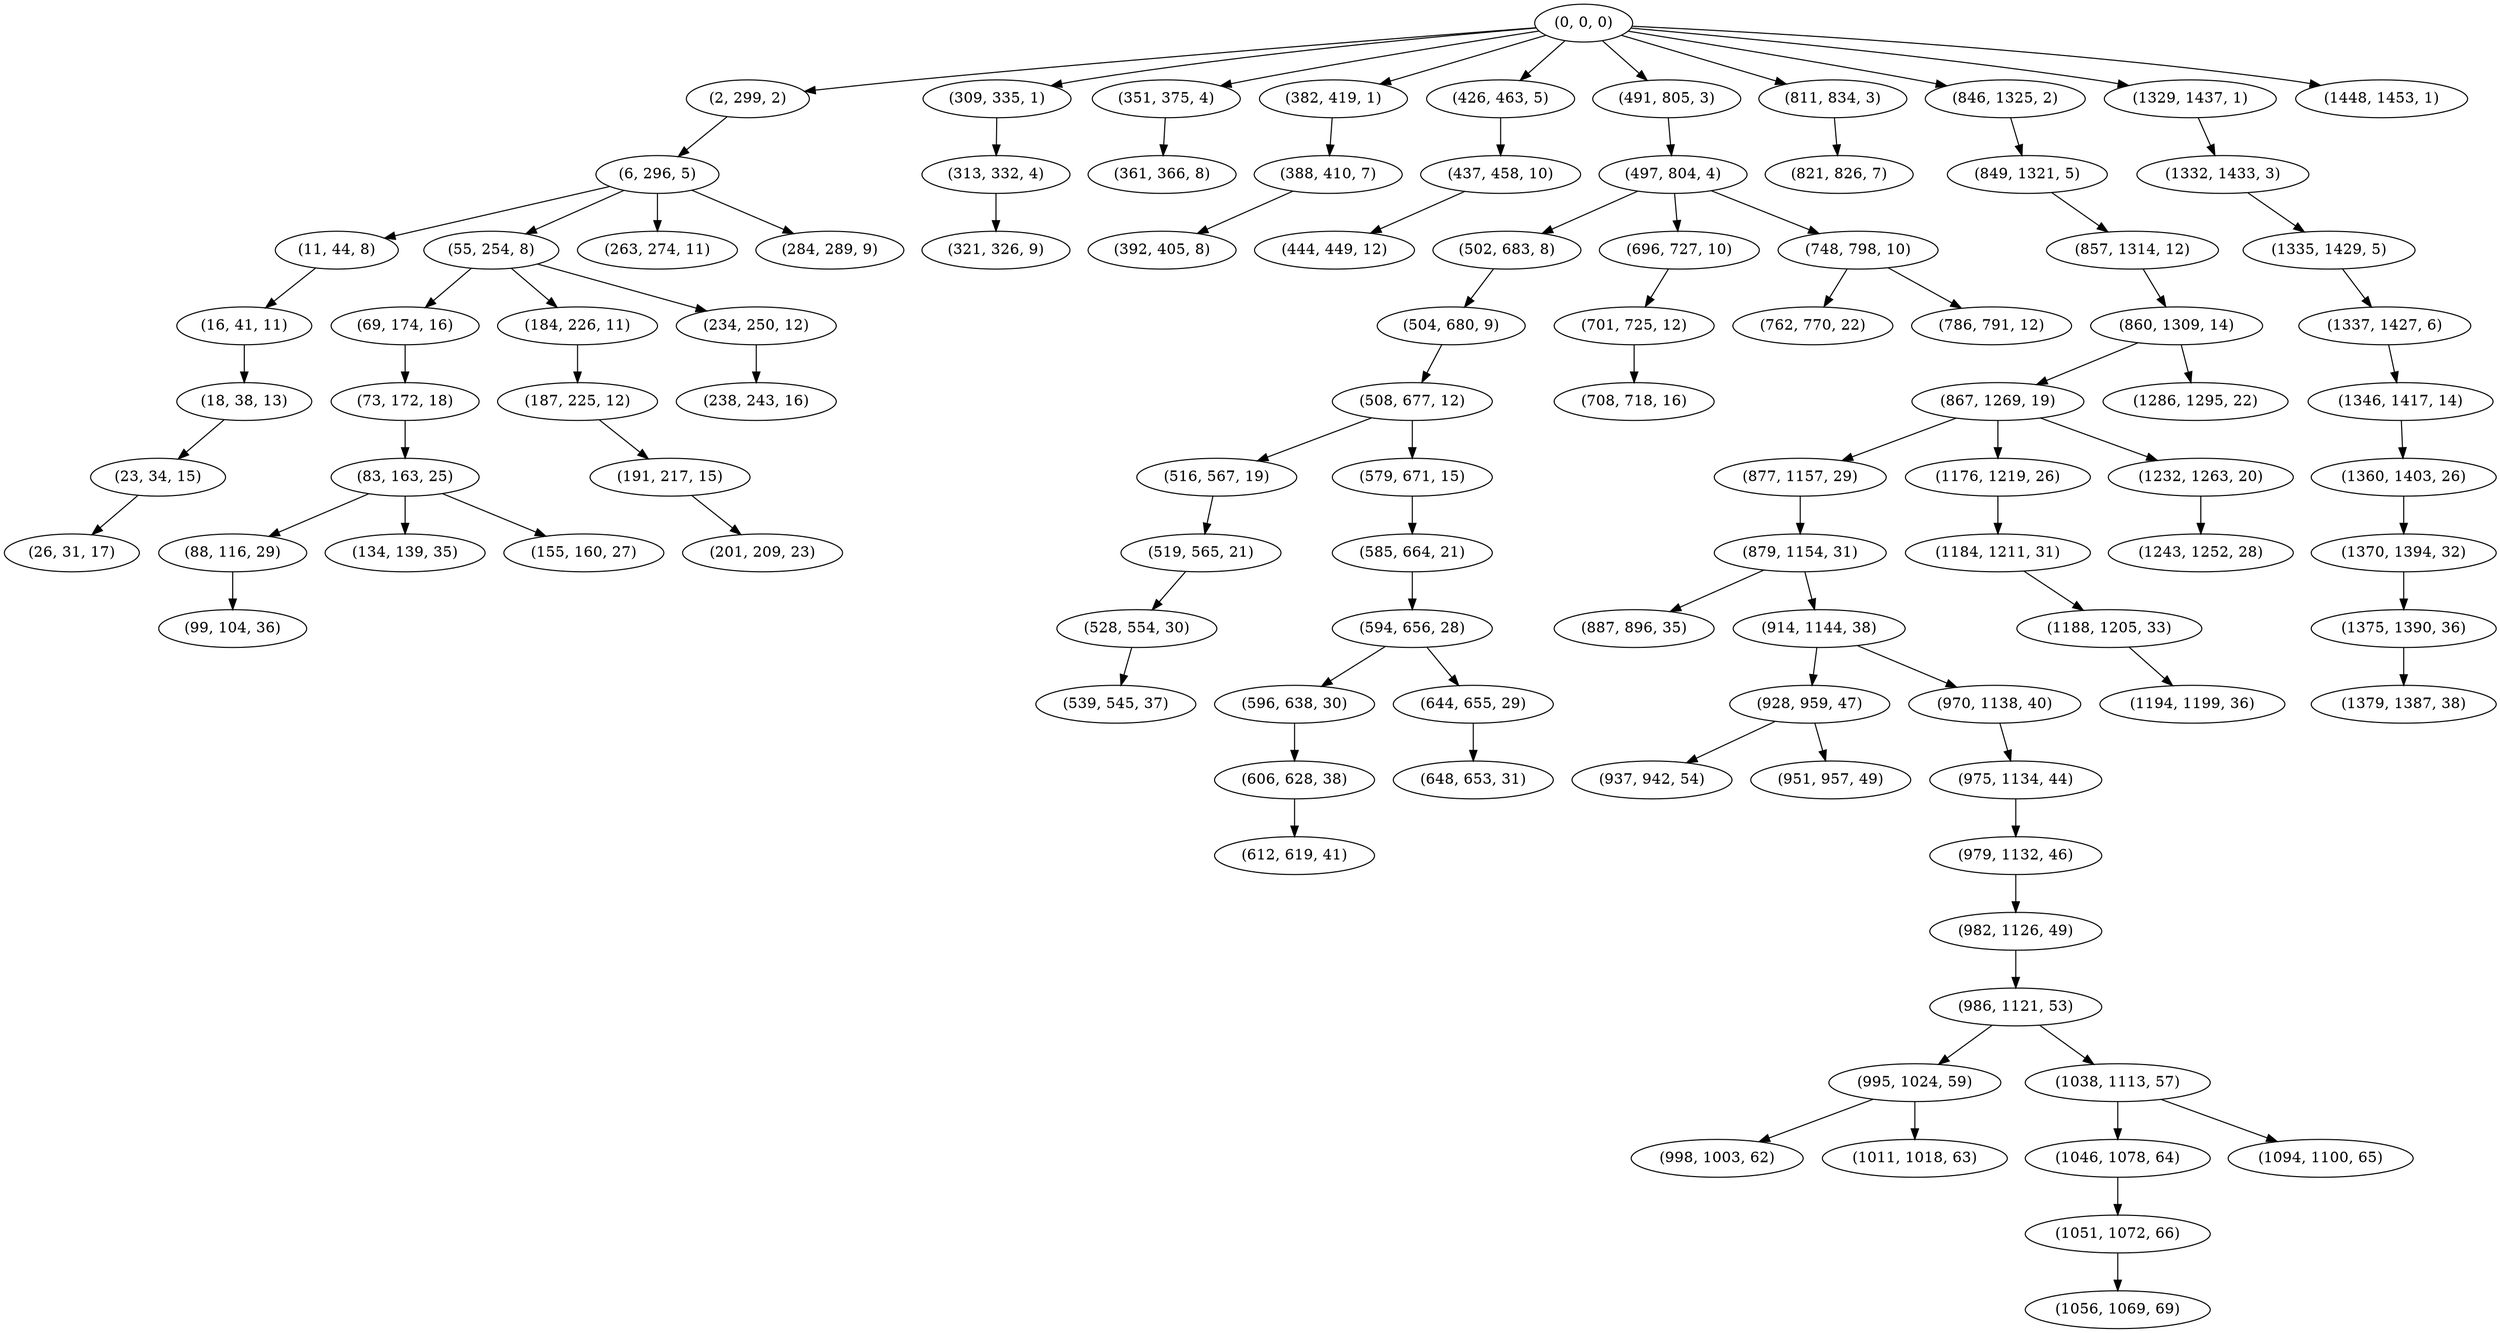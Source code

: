 digraph tree {
    "(0, 0, 0)";
    "(2, 299, 2)";
    "(6, 296, 5)";
    "(11, 44, 8)";
    "(16, 41, 11)";
    "(18, 38, 13)";
    "(23, 34, 15)";
    "(26, 31, 17)";
    "(55, 254, 8)";
    "(69, 174, 16)";
    "(73, 172, 18)";
    "(83, 163, 25)";
    "(88, 116, 29)";
    "(99, 104, 36)";
    "(134, 139, 35)";
    "(155, 160, 27)";
    "(184, 226, 11)";
    "(187, 225, 12)";
    "(191, 217, 15)";
    "(201, 209, 23)";
    "(234, 250, 12)";
    "(238, 243, 16)";
    "(263, 274, 11)";
    "(284, 289, 9)";
    "(309, 335, 1)";
    "(313, 332, 4)";
    "(321, 326, 9)";
    "(351, 375, 4)";
    "(361, 366, 8)";
    "(382, 419, 1)";
    "(388, 410, 7)";
    "(392, 405, 8)";
    "(426, 463, 5)";
    "(437, 458, 10)";
    "(444, 449, 12)";
    "(491, 805, 3)";
    "(497, 804, 4)";
    "(502, 683, 8)";
    "(504, 680, 9)";
    "(508, 677, 12)";
    "(516, 567, 19)";
    "(519, 565, 21)";
    "(528, 554, 30)";
    "(539, 545, 37)";
    "(579, 671, 15)";
    "(585, 664, 21)";
    "(594, 656, 28)";
    "(596, 638, 30)";
    "(606, 628, 38)";
    "(612, 619, 41)";
    "(644, 655, 29)";
    "(648, 653, 31)";
    "(696, 727, 10)";
    "(701, 725, 12)";
    "(708, 718, 16)";
    "(748, 798, 10)";
    "(762, 770, 22)";
    "(786, 791, 12)";
    "(811, 834, 3)";
    "(821, 826, 7)";
    "(846, 1325, 2)";
    "(849, 1321, 5)";
    "(857, 1314, 12)";
    "(860, 1309, 14)";
    "(867, 1269, 19)";
    "(877, 1157, 29)";
    "(879, 1154, 31)";
    "(887, 896, 35)";
    "(914, 1144, 38)";
    "(928, 959, 47)";
    "(937, 942, 54)";
    "(951, 957, 49)";
    "(970, 1138, 40)";
    "(975, 1134, 44)";
    "(979, 1132, 46)";
    "(982, 1126, 49)";
    "(986, 1121, 53)";
    "(995, 1024, 59)";
    "(998, 1003, 62)";
    "(1011, 1018, 63)";
    "(1038, 1113, 57)";
    "(1046, 1078, 64)";
    "(1051, 1072, 66)";
    "(1056, 1069, 69)";
    "(1094, 1100, 65)";
    "(1176, 1219, 26)";
    "(1184, 1211, 31)";
    "(1188, 1205, 33)";
    "(1194, 1199, 36)";
    "(1232, 1263, 20)";
    "(1243, 1252, 28)";
    "(1286, 1295, 22)";
    "(1329, 1437, 1)";
    "(1332, 1433, 3)";
    "(1335, 1429, 5)";
    "(1337, 1427, 6)";
    "(1346, 1417, 14)";
    "(1360, 1403, 26)";
    "(1370, 1394, 32)";
    "(1375, 1390, 36)";
    "(1379, 1387, 38)";
    "(1448, 1453, 1)";
    "(0, 0, 0)" -> "(2, 299, 2)";
    "(0, 0, 0)" -> "(309, 335, 1)";
    "(0, 0, 0)" -> "(351, 375, 4)";
    "(0, 0, 0)" -> "(382, 419, 1)";
    "(0, 0, 0)" -> "(426, 463, 5)";
    "(0, 0, 0)" -> "(491, 805, 3)";
    "(0, 0, 0)" -> "(811, 834, 3)";
    "(0, 0, 0)" -> "(846, 1325, 2)";
    "(0, 0, 0)" -> "(1329, 1437, 1)";
    "(0, 0, 0)" -> "(1448, 1453, 1)";
    "(2, 299, 2)" -> "(6, 296, 5)";
    "(6, 296, 5)" -> "(11, 44, 8)";
    "(6, 296, 5)" -> "(55, 254, 8)";
    "(6, 296, 5)" -> "(263, 274, 11)";
    "(6, 296, 5)" -> "(284, 289, 9)";
    "(11, 44, 8)" -> "(16, 41, 11)";
    "(16, 41, 11)" -> "(18, 38, 13)";
    "(18, 38, 13)" -> "(23, 34, 15)";
    "(23, 34, 15)" -> "(26, 31, 17)";
    "(55, 254, 8)" -> "(69, 174, 16)";
    "(55, 254, 8)" -> "(184, 226, 11)";
    "(55, 254, 8)" -> "(234, 250, 12)";
    "(69, 174, 16)" -> "(73, 172, 18)";
    "(73, 172, 18)" -> "(83, 163, 25)";
    "(83, 163, 25)" -> "(88, 116, 29)";
    "(83, 163, 25)" -> "(134, 139, 35)";
    "(83, 163, 25)" -> "(155, 160, 27)";
    "(88, 116, 29)" -> "(99, 104, 36)";
    "(184, 226, 11)" -> "(187, 225, 12)";
    "(187, 225, 12)" -> "(191, 217, 15)";
    "(191, 217, 15)" -> "(201, 209, 23)";
    "(234, 250, 12)" -> "(238, 243, 16)";
    "(309, 335, 1)" -> "(313, 332, 4)";
    "(313, 332, 4)" -> "(321, 326, 9)";
    "(351, 375, 4)" -> "(361, 366, 8)";
    "(382, 419, 1)" -> "(388, 410, 7)";
    "(388, 410, 7)" -> "(392, 405, 8)";
    "(426, 463, 5)" -> "(437, 458, 10)";
    "(437, 458, 10)" -> "(444, 449, 12)";
    "(491, 805, 3)" -> "(497, 804, 4)";
    "(497, 804, 4)" -> "(502, 683, 8)";
    "(497, 804, 4)" -> "(696, 727, 10)";
    "(497, 804, 4)" -> "(748, 798, 10)";
    "(502, 683, 8)" -> "(504, 680, 9)";
    "(504, 680, 9)" -> "(508, 677, 12)";
    "(508, 677, 12)" -> "(516, 567, 19)";
    "(508, 677, 12)" -> "(579, 671, 15)";
    "(516, 567, 19)" -> "(519, 565, 21)";
    "(519, 565, 21)" -> "(528, 554, 30)";
    "(528, 554, 30)" -> "(539, 545, 37)";
    "(579, 671, 15)" -> "(585, 664, 21)";
    "(585, 664, 21)" -> "(594, 656, 28)";
    "(594, 656, 28)" -> "(596, 638, 30)";
    "(594, 656, 28)" -> "(644, 655, 29)";
    "(596, 638, 30)" -> "(606, 628, 38)";
    "(606, 628, 38)" -> "(612, 619, 41)";
    "(644, 655, 29)" -> "(648, 653, 31)";
    "(696, 727, 10)" -> "(701, 725, 12)";
    "(701, 725, 12)" -> "(708, 718, 16)";
    "(748, 798, 10)" -> "(762, 770, 22)";
    "(748, 798, 10)" -> "(786, 791, 12)";
    "(811, 834, 3)" -> "(821, 826, 7)";
    "(846, 1325, 2)" -> "(849, 1321, 5)";
    "(849, 1321, 5)" -> "(857, 1314, 12)";
    "(857, 1314, 12)" -> "(860, 1309, 14)";
    "(860, 1309, 14)" -> "(867, 1269, 19)";
    "(860, 1309, 14)" -> "(1286, 1295, 22)";
    "(867, 1269, 19)" -> "(877, 1157, 29)";
    "(867, 1269, 19)" -> "(1176, 1219, 26)";
    "(867, 1269, 19)" -> "(1232, 1263, 20)";
    "(877, 1157, 29)" -> "(879, 1154, 31)";
    "(879, 1154, 31)" -> "(887, 896, 35)";
    "(879, 1154, 31)" -> "(914, 1144, 38)";
    "(914, 1144, 38)" -> "(928, 959, 47)";
    "(914, 1144, 38)" -> "(970, 1138, 40)";
    "(928, 959, 47)" -> "(937, 942, 54)";
    "(928, 959, 47)" -> "(951, 957, 49)";
    "(970, 1138, 40)" -> "(975, 1134, 44)";
    "(975, 1134, 44)" -> "(979, 1132, 46)";
    "(979, 1132, 46)" -> "(982, 1126, 49)";
    "(982, 1126, 49)" -> "(986, 1121, 53)";
    "(986, 1121, 53)" -> "(995, 1024, 59)";
    "(986, 1121, 53)" -> "(1038, 1113, 57)";
    "(995, 1024, 59)" -> "(998, 1003, 62)";
    "(995, 1024, 59)" -> "(1011, 1018, 63)";
    "(1038, 1113, 57)" -> "(1046, 1078, 64)";
    "(1038, 1113, 57)" -> "(1094, 1100, 65)";
    "(1046, 1078, 64)" -> "(1051, 1072, 66)";
    "(1051, 1072, 66)" -> "(1056, 1069, 69)";
    "(1176, 1219, 26)" -> "(1184, 1211, 31)";
    "(1184, 1211, 31)" -> "(1188, 1205, 33)";
    "(1188, 1205, 33)" -> "(1194, 1199, 36)";
    "(1232, 1263, 20)" -> "(1243, 1252, 28)";
    "(1329, 1437, 1)" -> "(1332, 1433, 3)";
    "(1332, 1433, 3)" -> "(1335, 1429, 5)";
    "(1335, 1429, 5)" -> "(1337, 1427, 6)";
    "(1337, 1427, 6)" -> "(1346, 1417, 14)";
    "(1346, 1417, 14)" -> "(1360, 1403, 26)";
    "(1360, 1403, 26)" -> "(1370, 1394, 32)";
    "(1370, 1394, 32)" -> "(1375, 1390, 36)";
    "(1375, 1390, 36)" -> "(1379, 1387, 38)";
}
